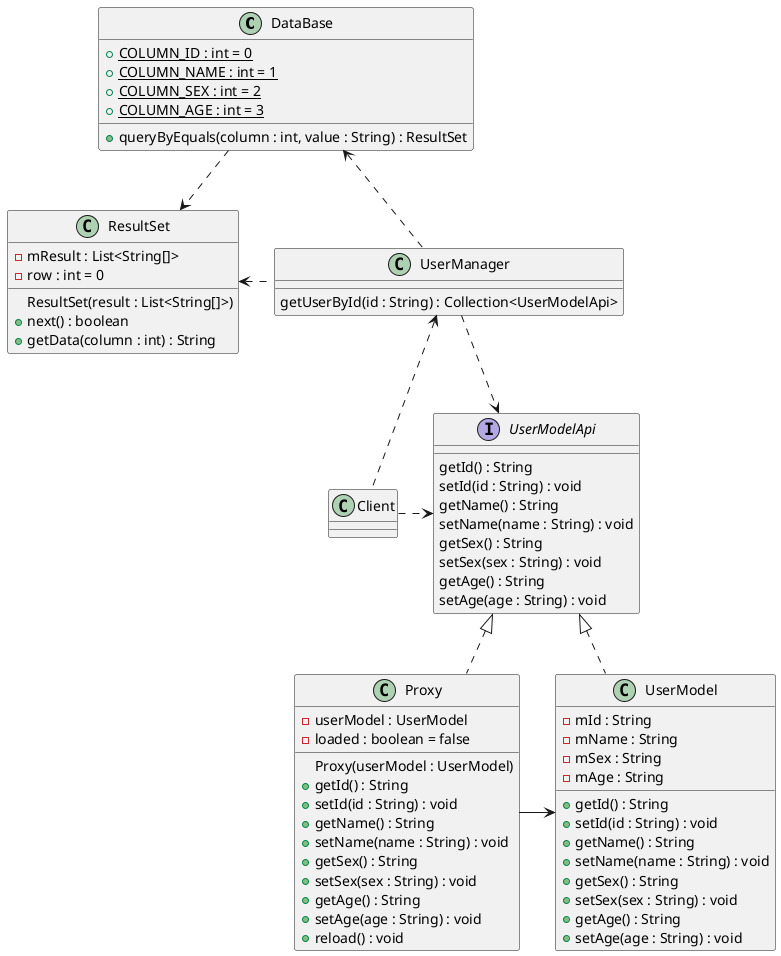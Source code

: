 @startuml

class DataBase {
  + {static} COLUMN_ID : int = 0
  + {static} COLUMN_NAME : int = 1
  + {static} COLUMN_SEX : int = 2
  + {static} COLUMN_AGE : int = 3
  + queryByEquals(column : int, value : String) : ResultSet
}
class ResultSet {
  - mResult : List<String[]>
  - row : int = 0
  ResultSet(result : List<String[]>)
  + next() : boolean
  + getData(column : int) : String
}

DataBase ..> ResultSet

interface UserModelApi {
  getId() : String
  setId(id : String) : void
  getName() : String
  setName(name : String) : void
  getSex() : String
  setSex(sex : String) : void
  getAge() : String
  setAge(age : String) : void
}
class UserModel {
  - mId : String
  - mName : String
  - mSex : String
  - mAge : String
  + getId() : String
  + setId(id : String) : void
  + getName() : String
  + setName(name : String) : void
  + getSex() : String
  + setSex(sex : String) : void
  + getAge() : String
  + setAge(age : String) : void
}
class Proxy {
  - userModel : UserModel
  - loaded : boolean = false
  Proxy(userModel : UserModel)
  + getId() : String
  + setId(id : String) : void
  + getName() : String
  + setName(name : String) : void
  + getSex() : String
  + setSex(sex : String) : void
  + getAge() : String
  + setAge(age : String) : void
  + reload() : void
}
class UserManager {
  getUserById(id : String) : Collection<UserModelApi>
}

UserModelApi <|.. UserModel
UserModelApi <|.. Proxy

Proxy -> UserModel

DataBase <. UserManager
ResultSet <. UserManager
UserManager ..> UserModelApi
UserManager <.. Client
Client .> UserModelApi

@enduml